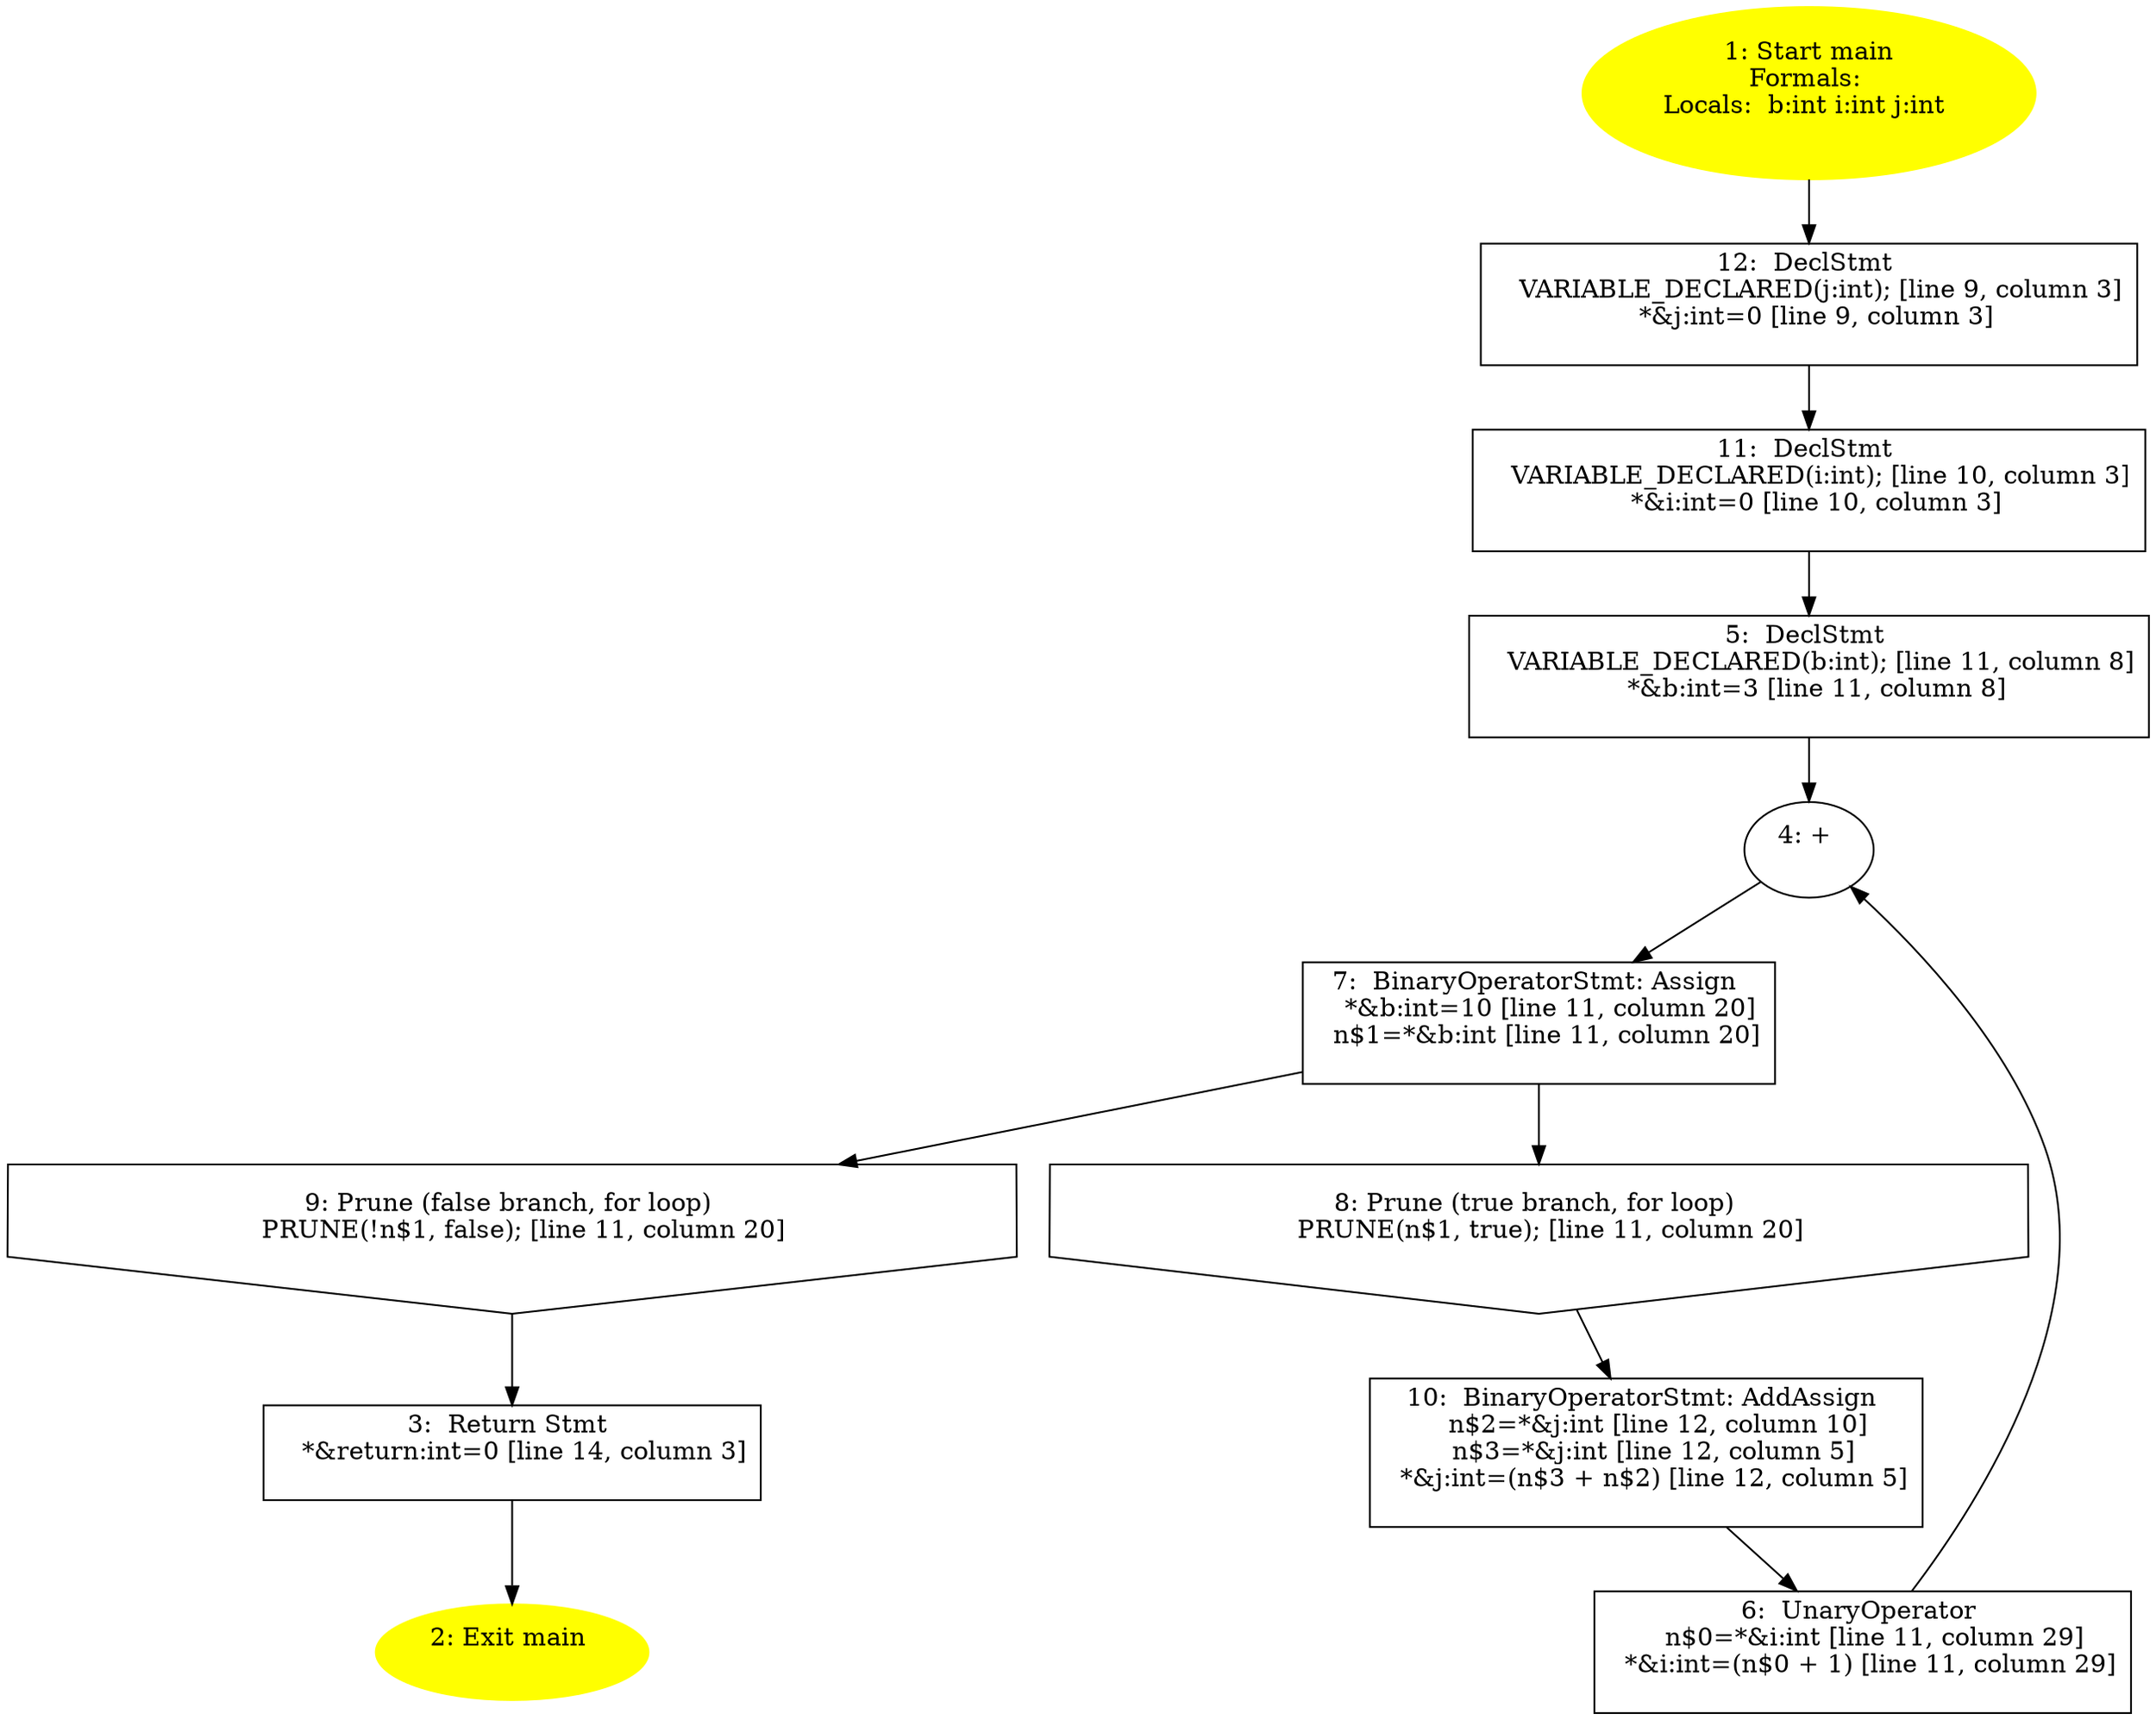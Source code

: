 /* @generated */
digraph cfg {
"main.fad58de7366495db_1" [label="1: Start main\nFormals: \nLocals:  b:int i:int j:int \n  " color=yellow style=filled]
	

	 "main.fad58de7366495db_1" -> "main.fad58de7366495db_12" ;
"main.fad58de7366495db_2" [label="2: Exit main \n  " color=yellow style=filled]
	

"main.fad58de7366495db_3" [label="3:  Return Stmt \n   *&return:int=0 [line 14, column 3]\n " shape="box"]
	

	 "main.fad58de7366495db_3" -> "main.fad58de7366495db_2" ;
"main.fad58de7366495db_4" [label="4: + \n  " ]
	

	 "main.fad58de7366495db_4" -> "main.fad58de7366495db_7" ;
"main.fad58de7366495db_5" [label="5:  DeclStmt \n   VARIABLE_DECLARED(b:int); [line 11, column 8]\n  *&b:int=3 [line 11, column 8]\n " shape="box"]
	

	 "main.fad58de7366495db_5" -> "main.fad58de7366495db_4" ;
"main.fad58de7366495db_6" [label="6:  UnaryOperator \n   n$0=*&i:int [line 11, column 29]\n  *&i:int=(n$0 + 1) [line 11, column 29]\n " shape="box"]
	

	 "main.fad58de7366495db_6" -> "main.fad58de7366495db_4" ;
"main.fad58de7366495db_7" [label="7:  BinaryOperatorStmt: Assign \n   *&b:int=10 [line 11, column 20]\n  n$1=*&b:int [line 11, column 20]\n " shape="box"]
	

	 "main.fad58de7366495db_7" -> "main.fad58de7366495db_8" ;
	 "main.fad58de7366495db_7" -> "main.fad58de7366495db_9" ;
"main.fad58de7366495db_8" [label="8: Prune (true branch, for loop) \n   PRUNE(n$1, true); [line 11, column 20]\n " shape="invhouse"]
	

	 "main.fad58de7366495db_8" -> "main.fad58de7366495db_10" ;
"main.fad58de7366495db_9" [label="9: Prune (false branch, for loop) \n   PRUNE(!n$1, false); [line 11, column 20]\n " shape="invhouse"]
	

	 "main.fad58de7366495db_9" -> "main.fad58de7366495db_3" ;
"main.fad58de7366495db_10" [label="10:  BinaryOperatorStmt: AddAssign \n   n$2=*&j:int [line 12, column 10]\n  n$3=*&j:int [line 12, column 5]\n  *&j:int=(n$3 + n$2) [line 12, column 5]\n " shape="box"]
	

	 "main.fad58de7366495db_10" -> "main.fad58de7366495db_6" ;
"main.fad58de7366495db_11" [label="11:  DeclStmt \n   VARIABLE_DECLARED(i:int); [line 10, column 3]\n  *&i:int=0 [line 10, column 3]\n " shape="box"]
	

	 "main.fad58de7366495db_11" -> "main.fad58de7366495db_5" ;
"main.fad58de7366495db_12" [label="12:  DeclStmt \n   VARIABLE_DECLARED(j:int); [line 9, column 3]\n  *&j:int=0 [line 9, column 3]\n " shape="box"]
	

	 "main.fad58de7366495db_12" -> "main.fad58de7366495db_11" ;
}
